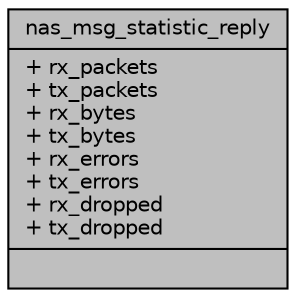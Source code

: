 digraph "nas_msg_statistic_reply"
{
 // LATEX_PDF_SIZE
  edge [fontname="Helvetica",fontsize="10",labelfontname="Helvetica",labelfontsize="10"];
  node [fontname="Helvetica",fontsize="10",shape=record];
  Node1 [label="{nas_msg_statistic_reply\n|+ rx_packets\l+ tx_packets\l+ rx_bytes\l+ tx_bytes\l+ rx_errors\l+ tx_errors\l+ rx_dropped\l+ tx_dropped\l|}",height=0.2,width=0.4,color="black", fillcolor="grey75", style="filled", fontcolor="black",tooltip=" "];
}
